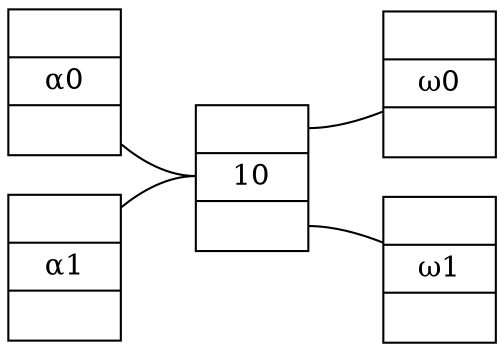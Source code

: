 graph "strict" {
	graph [bb="0,0,234,158",
		rankdir=LR
	];
	node [height=.1,
		label="\N",
		shape=record
	];
	α0	 [height=0.97222,
		label="<f0> |<f1> α0|<f2>",
		pos="27,123",
		rects="0,134.5,54,157.5 0,111.5,54,134.5 0,88.5,54,111.5",
		width=0.75];
	10	 [height=0.97222,
		label="<f0> |<f1> 10|<f2>",
		pos="117,79",
		rects="90,90.5,144,113.5 90,67.5,144,90.5 90,44.5,144,67.5",
		width=0.75];
	α0 -- 10:f1	 [pos="54.002,94.142 64.206,85.849 76.669,79 90,79"];
	ω0	 [height=0.97222,
		label="<f0> |<f1> ω0|<f2>",
		pos="207,123",
		rects="180,134.5,234,157.5 180,111.5,234,134.5 180,88.5,234,111.5",
		width=0.75];
	α1	 [height=0.97222,
		label="<f0> |<f1> α1|<f2>",
		pos="27,35",
		rects="0,46.5,54,69.5 0,23.5,54,46.5 0,0.5,54,23.5",
		width=0.75];
	α1 -- 10:f1	 [pos="54.002,63.858 64.206,72.151 76.669,79 90,79"];
	ω1	 [height=0.97222,
		label="<f0> |<f1> ω1|<f2>",
		pos="207,35",
		rects="180,46.5,234,69.5 180,23.5,234,46.5 180,0.5,234,23.5",
		width=0.75];
	10:f0 -- ω0	 [pos="144,102 156.16,102 168.99,105.67 179.8,109.94"];
	10:f2 -- ω1	 [pos="144,56 156.16,56 168.99,52.331 179.8,48.061"];
}
